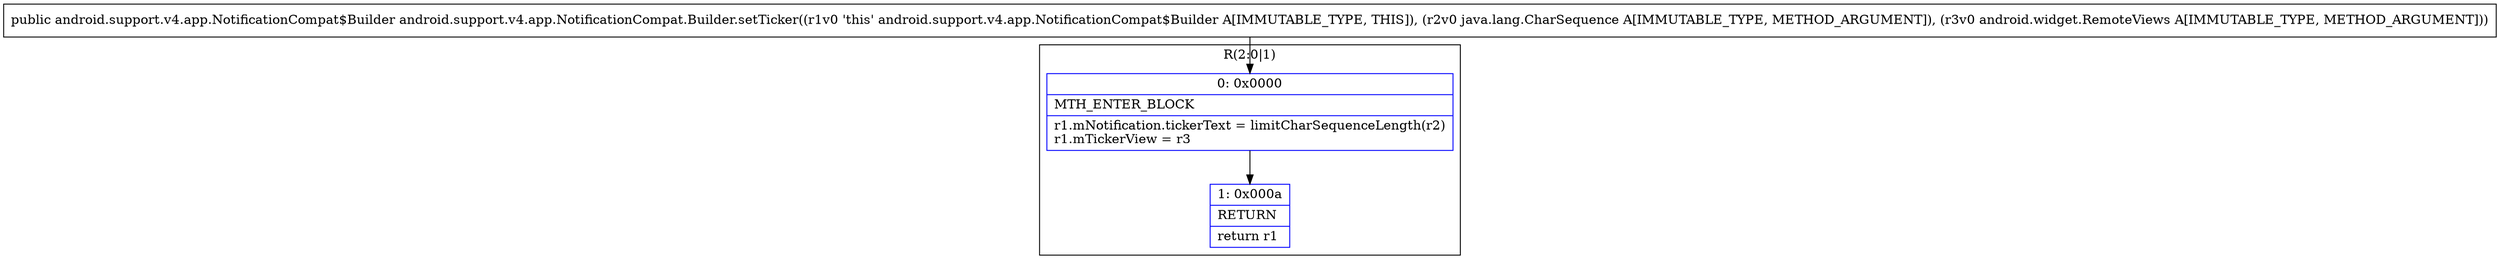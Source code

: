 digraph "CFG forandroid.support.v4.app.NotificationCompat.Builder.setTicker(Ljava\/lang\/CharSequence;Landroid\/widget\/RemoteViews;)Landroid\/support\/v4\/app\/NotificationCompat$Builder;" {
subgraph cluster_Region_1471499666 {
label = "R(2:0|1)";
node [shape=record,color=blue];
Node_0 [shape=record,label="{0\:\ 0x0000|MTH_ENTER_BLOCK\l|r1.mNotification.tickerText = limitCharSequenceLength(r2)\lr1.mTickerView = r3\l}"];
Node_1 [shape=record,label="{1\:\ 0x000a|RETURN\l|return r1\l}"];
}
MethodNode[shape=record,label="{public android.support.v4.app.NotificationCompat$Builder android.support.v4.app.NotificationCompat.Builder.setTicker((r1v0 'this' android.support.v4.app.NotificationCompat$Builder A[IMMUTABLE_TYPE, THIS]), (r2v0 java.lang.CharSequence A[IMMUTABLE_TYPE, METHOD_ARGUMENT]), (r3v0 android.widget.RemoteViews A[IMMUTABLE_TYPE, METHOD_ARGUMENT])) }"];
MethodNode -> Node_0;
Node_0 -> Node_1;
}

